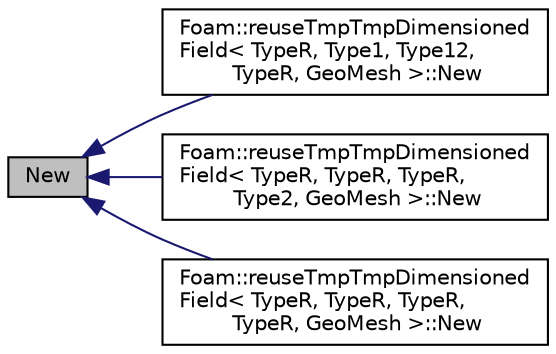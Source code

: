 digraph "New"
{
  bgcolor="transparent";
  edge [fontname="Helvetica",fontsize="10",labelfontname="Helvetica",labelfontsize="10"];
  node [fontname="Helvetica",fontsize="10",shape=record];
  rankdir="LR";
  Node1 [label="New",height=0.2,width=0.4,color="black", fillcolor="grey75", style="filled" fontcolor="black"];
  Node1 -> Node2 [dir="back",color="midnightblue",fontsize="10",style="solid",fontname="Helvetica"];
  Node2 [label="Foam::reuseTmpTmpDimensioned\lField\< TypeR, Type1, Type12,\l TypeR, GeoMesh \>::New",height=0.2,width=0.4,color="black",URL="$structFoam_1_1reuseTmpTmpDimensionedField_3_01TypeR_00_01Type1_00_01Type12_00_01TypeR_00_01GeoMesh_01_4.html#a07573aab5b91bfa226a3c1b3105dc55e"];
  Node1 -> Node3 [dir="back",color="midnightblue",fontsize="10",style="solid",fontname="Helvetica"];
  Node3 [label="Foam::reuseTmpTmpDimensioned\lField\< TypeR, TypeR, TypeR,\l Type2, GeoMesh \>::New",height=0.2,width=0.4,color="black",URL="$structFoam_1_1reuseTmpTmpDimensionedField_3_01TypeR_00_01TypeR_00_01TypeR_00_01Type2_00_01GeoMesh_01_4.html#a2b1c5f80802d88e3aed6cafe2e95e0fa"];
  Node1 -> Node4 [dir="back",color="midnightblue",fontsize="10",style="solid",fontname="Helvetica"];
  Node4 [label="Foam::reuseTmpTmpDimensioned\lField\< TypeR, TypeR, TypeR,\l TypeR, GeoMesh \>::New",height=0.2,width=0.4,color="black",URL="$structFoam_1_1reuseTmpTmpDimensionedField_3_01TypeR_00_01TypeR_00_01TypeR_00_01TypeR_00_01GeoMesh_01_4.html#a2873ab121a7046db232d3e32c34fd47d"];
}
